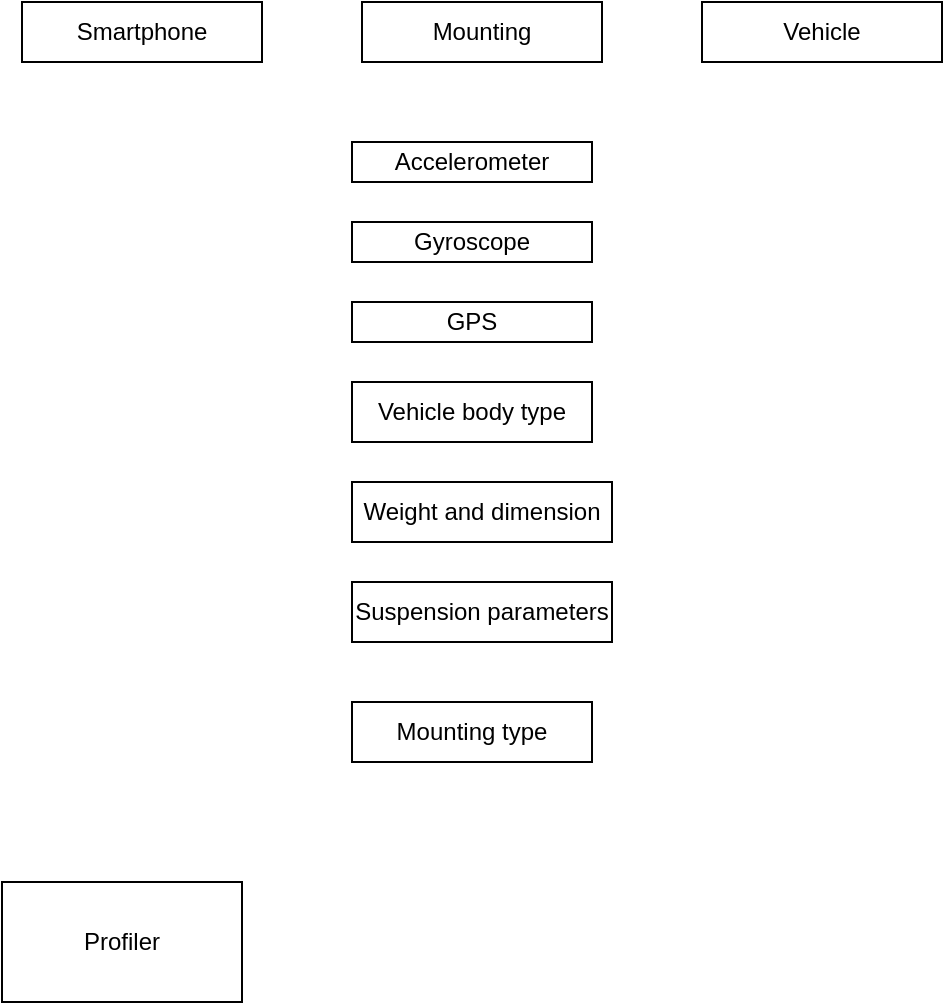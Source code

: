 <mxfile version="21.3.2" type="github">
  <diagram id="prtHgNgQTEPvFCAcTncT" name="Page-1">
    <mxGraphModel dx="993" dy="591" grid="1" gridSize="10" guides="1" tooltips="1" connect="1" arrows="1" fold="1" page="1" pageScale="1" pageWidth="827" pageHeight="1169" math="0" shadow="0">
      <root>
        <mxCell id="0" />
        <mxCell id="1" parent="0" />
        <mxCell id="cg_-4Gn6XDbBgUi1bZ2A-2" value="Smartphone" style="rounded=0;whiteSpace=wrap;html=1;" vertex="1" parent="1">
          <mxGeometry x="150" y="90" width="120" height="30" as="geometry" />
        </mxCell>
        <mxCell id="cg_-4Gn6XDbBgUi1bZ2A-3" value="Profiler" style="rounded=0;whiteSpace=wrap;html=1;" vertex="1" parent="1">
          <mxGeometry x="140" y="530" width="120" height="60" as="geometry" />
        </mxCell>
        <mxCell id="cg_-4Gn6XDbBgUi1bZ2A-6" value="Accelerometer" style="rounded=0;whiteSpace=wrap;html=1;" vertex="1" parent="1">
          <mxGeometry x="315" y="160" width="120" height="20" as="geometry" />
        </mxCell>
        <mxCell id="cg_-4Gn6XDbBgUi1bZ2A-7" value="Gyroscope" style="rounded=0;whiteSpace=wrap;html=1;" vertex="1" parent="1">
          <mxGeometry x="315" y="200" width="120" height="20" as="geometry" />
        </mxCell>
        <mxCell id="cg_-4Gn6XDbBgUi1bZ2A-8" value="GPS" style="rounded=0;whiteSpace=wrap;html=1;" vertex="1" parent="1">
          <mxGeometry x="315" y="240" width="120" height="20" as="geometry" />
        </mxCell>
        <mxCell id="cg_-4Gn6XDbBgUi1bZ2A-11" value="Vehicle" style="rounded=0;whiteSpace=wrap;html=1;" vertex="1" parent="1">
          <mxGeometry x="490" y="90" width="120" height="30" as="geometry" />
        </mxCell>
        <mxCell id="cg_-4Gn6XDbBgUi1bZ2A-12" value="Vehicle body type" style="rounded=0;whiteSpace=wrap;html=1;" vertex="1" parent="1">
          <mxGeometry x="315" y="280" width="120" height="30" as="geometry" />
        </mxCell>
        <mxCell id="cg_-4Gn6XDbBgUi1bZ2A-13" value="Weight and dimension" style="rounded=0;whiteSpace=wrap;html=1;" vertex="1" parent="1">
          <mxGeometry x="315" y="330" width="130" height="30" as="geometry" />
        </mxCell>
        <mxCell id="cg_-4Gn6XDbBgUi1bZ2A-14" value="Suspension parameters" style="rounded=0;whiteSpace=wrap;html=1;" vertex="1" parent="1">
          <mxGeometry x="315" y="380" width="130" height="30" as="geometry" />
        </mxCell>
        <mxCell id="cg_-4Gn6XDbBgUi1bZ2A-15" value="Mounting" style="rounded=0;whiteSpace=wrap;html=1;" vertex="1" parent="1">
          <mxGeometry x="320" y="90" width="120" height="30" as="geometry" />
        </mxCell>
        <mxCell id="cg_-4Gn6XDbBgUi1bZ2A-16" value="Mounting type" style="rounded=0;whiteSpace=wrap;html=1;" vertex="1" parent="1">
          <mxGeometry x="315" y="440" width="120" height="30" as="geometry" />
        </mxCell>
      </root>
    </mxGraphModel>
  </diagram>
</mxfile>
